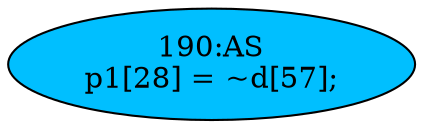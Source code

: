 strict digraph "" {
	node [label="\N"];
	"190:AS"	 [ast="<pyverilog.vparser.ast.Assign object at 0x7f40783b4f90>",
		def_var="['p1']",
		fillcolor=deepskyblue,
		label="190:AS
p1[28] = ~d[57];",
		statements="[]",
		style=filled,
		typ=Assign,
		use_var="['d']"];
}
